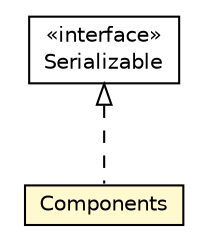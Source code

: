 #!/usr/local/bin/dot
#
# Class diagram 
# Generated by UMLGraph version R5_6-24-gf6e263 (http://www.umlgraph.org/)
#

digraph G {
	edge [fontname="Helvetica",fontsize=10,labelfontname="Helvetica",labelfontsize=10];
	node [fontname="Helvetica",fontsize=10,shape=plaintext];
	nodesep=0.25;
	ranksep=0.5;
	// org.universAAL.ucc.model.usrv.AalUsrv.Components
	c1848668 [label=<<table title="org.universAAL.ucc.model.usrv.AalUsrv.Components" border="0" cellborder="1" cellspacing="0" cellpadding="2" port="p" bgcolor="lemonChiffon" href="./AalUsrv.Components.html">
		<tr><td><table border="0" cellspacing="0" cellpadding="1">
<tr><td align="center" balign="center"> Components </td></tr>
		</table></td></tr>
		</table>>, URL="./AalUsrv.Components.html", fontname="Helvetica", fontcolor="black", fontsize=10.0];
	//org.universAAL.ucc.model.usrv.AalUsrv.Components implements java.io.Serializable
	c1848839:p -> c1848668:p [dir=back,arrowtail=empty,style=dashed];
	// java.io.Serializable
	c1848839 [label=<<table title="java.io.Serializable" border="0" cellborder="1" cellspacing="0" cellpadding="2" port="p" href="http://java.sun.com/j2se/1.4.2/docs/api/java/io/Serializable.html">
		<tr><td><table border="0" cellspacing="0" cellpadding="1">
<tr><td align="center" balign="center"> &#171;interface&#187; </td></tr>
<tr><td align="center" balign="center"> Serializable </td></tr>
		</table></td></tr>
		</table>>, URL="http://java.sun.com/j2se/1.4.2/docs/api/java/io/Serializable.html", fontname="Helvetica", fontcolor="black", fontsize=10.0];
}

